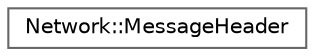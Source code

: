 digraph "Graphical Class Hierarchy"
{
 // LATEX_PDF_SIZE
  bgcolor="transparent";
  edge [fontname=Helvetica,fontsize=10,labelfontname=Helvetica,labelfontsize=10];
  node [fontname=Helvetica,fontsize=10,shape=box,height=0.2,width=0.4];
  rankdir="LR";
  Node0 [label="Network::MessageHeader",height=0.2,width=0.4,color="grey40", fillcolor="white", style="filled",URL="$d3/d89/struct_network_1_1_message_header.html",tooltip="The MessageHeader struct is the header of the message. It contains the id of the message and the size..."];
}
